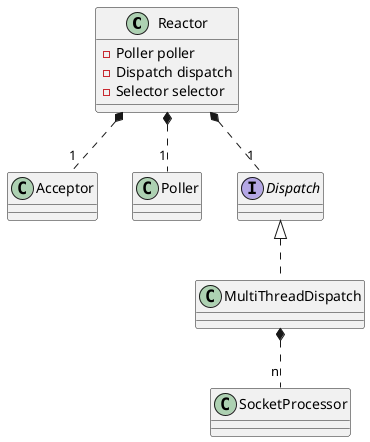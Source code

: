 @startuml

class Reactor {
    - Poller poller
    - Dispatch dispatch
    - Selector selector
}

class Acceptor
class Poller
interface Dispatch
class MultiThreadDispatch implements Dispatch

class SocketProcessor

Reactor *.. "1" Poller
Reactor *.. "1" Dispatch
Reactor *.. "1" Acceptor

MultiThreadDispatch *.. "n" SocketProcessor

@enduml